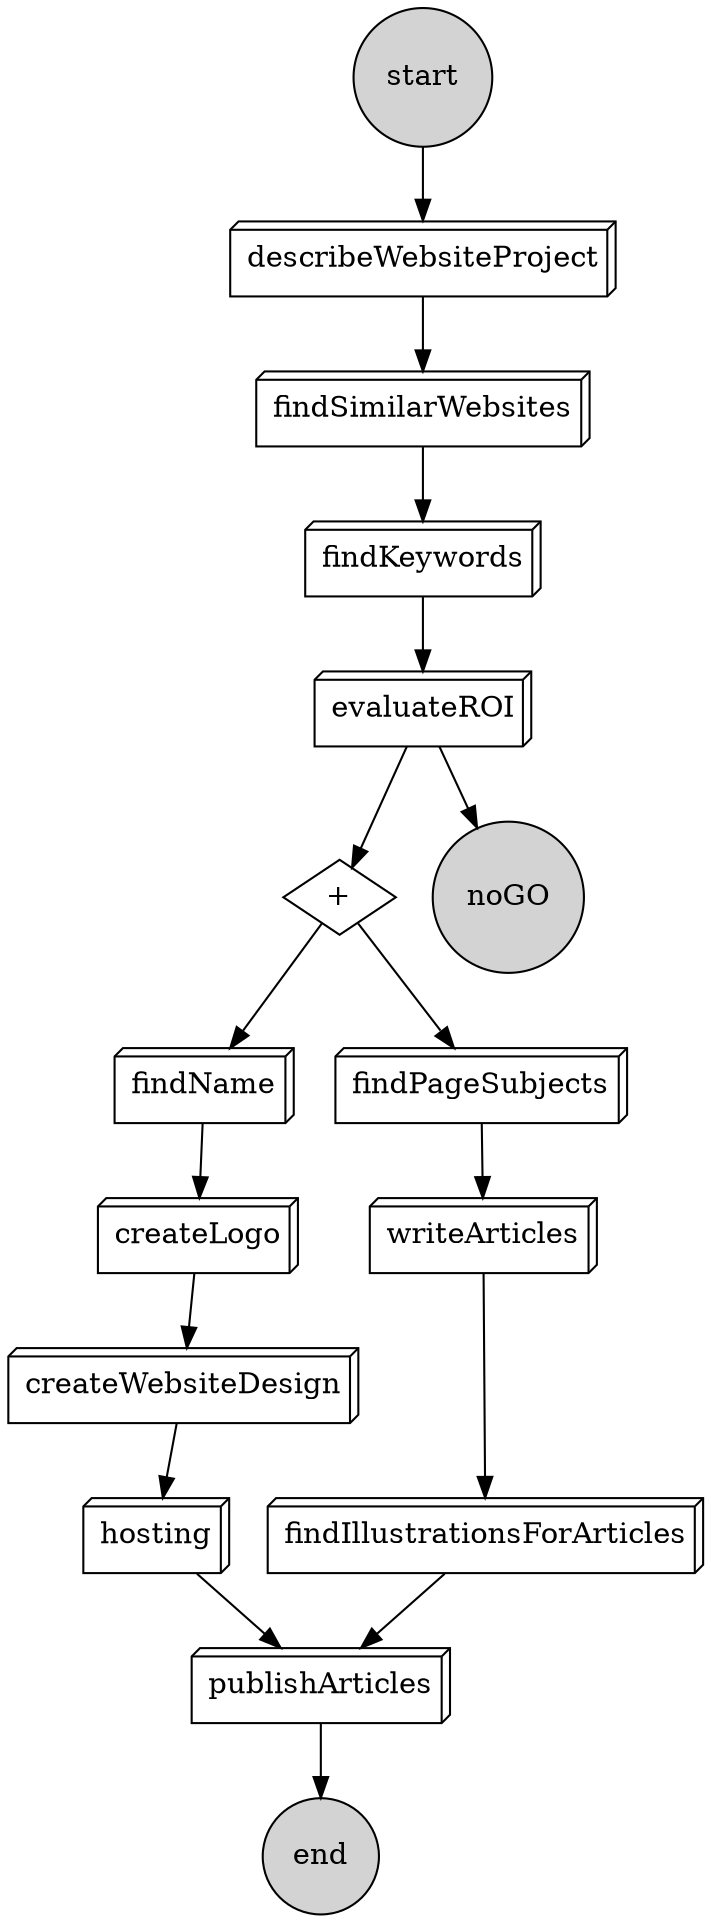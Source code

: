 digraph G { 


    start [shape=circle,style=filled];

    describeWebsiteProject [shape=box3d];
    findSimilarWebsites [shape=box3d];
    findKeywords [shape=box3d];
    evaluateROI [shape=box3d];


    DCgo [shape=diamond,label="+"];

    findName [shape=box3d];
    createLogo [shape=box3d];
    createWebsiteDesign [shape=box3d];

    findPageSubjects [shape=box3d];
    writeArticles [shape=box3d];
    findIllustrationsForArticles [shape=box3d];
    publishArticles [shape=box3d];

    hosting [shape=box3d];

    end [shape=circle,style=filled];
    noGO [shape=circle,style=filled];







    start -> describeWebsiteProject;

    describeWebsiteProject -> findSimilarWebsites;
    findSimilarWebsites -> findKeywords;
    findKeywords -> evaluateROI;
    evaluateROI -> noGO;
    evaluateROI -> DCgo;

    DCgo -> findName;
    findName -> createLogo;
    createLogo -> createWebsiteDesign;

    DCgo -> findPageSubjects;
    findPageSubjects -> writeArticles;
    writeArticles -> findIllustrationsForArticles;

    findIllustrationsForArticles -> publishArticles;
    createWebsiteDesign -> hosting;
    
    hosting -> publishArticles;

    publishArticles -> end;
} 